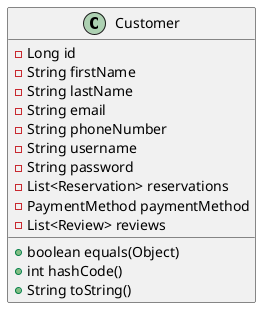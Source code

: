 @startuml
class Customer {
- Long id
- String firstName
- String lastName
- String email
- String phoneNumber
- String username
- String password
- List<Reservation> reservations
- PaymentMethod paymentMethod
- List<Review> reviews
+ boolean equals(Object)
+ int hashCode()
+ String toString()
}
@enduml